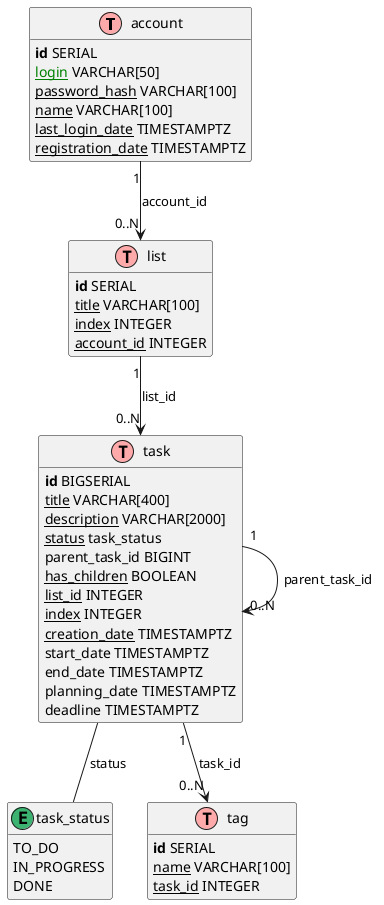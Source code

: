 @startuml
' Definitions

!define Table(name,desc) class name as "desc" << (T,#FFAAAA) >>
!define Enum(name,desc) class name as "desc" << (E,#3CB371) >>
!define pk(x) <b>x</b>
!define uq(x) <color:green>x</color>
!define nn(x) <u>x</u>
hide methods
hide stereotypes


' Entities

Table(account, "account") {
  pk(id) SERIAL
  uq(nn(login)) VARCHAR[50]
  nn(password_hash) VARCHAR[100]
  nn(name) VARCHAR[100]
  nn(last_login_date) TIMESTAMPTZ
  nn(registration_date) TIMESTAMPTZ
}

Table(list, "list") {
  pk(id) SERIAL
  nn(title) VARCHAR[100]
  nn(index) INTEGER
  nn(account_id) INTEGER
}

Table(task, "task") {
  pk(id) BIGSERIAL
  nn(title) VARCHAR[400]
  nn(description) VARCHAR[2000]
  nn(status) task_status
  parent_task_id BIGINT
  nn(has_children) BOOLEAN
  nn(list_id) INTEGER
  nn(index) INTEGER
  nn(creation_date) TIMESTAMPTZ
  start_date TIMESTAMPTZ
  end_date TIMESTAMPTZ
  planning_date TIMESTAMPTZ
  deadline TIMESTAMPTZ
}

Enum(task_status, "task_status") {
  TO_DO
  IN_PROGRESS
  DONE
}

Table(tag, "tag") {
  pk(id) SERIAL
  nn(name) VARCHAR[100]
  nn(task_id) INTEGER
}


' Relationships

account "1" --> "0..N" list : account_id
list "1" --> "0..N" task : list_id
task "1" --> "0..N" task : parent_task_id
task -- task_status : status
task "1" --> "0..N" tag : task_id
@enduml
